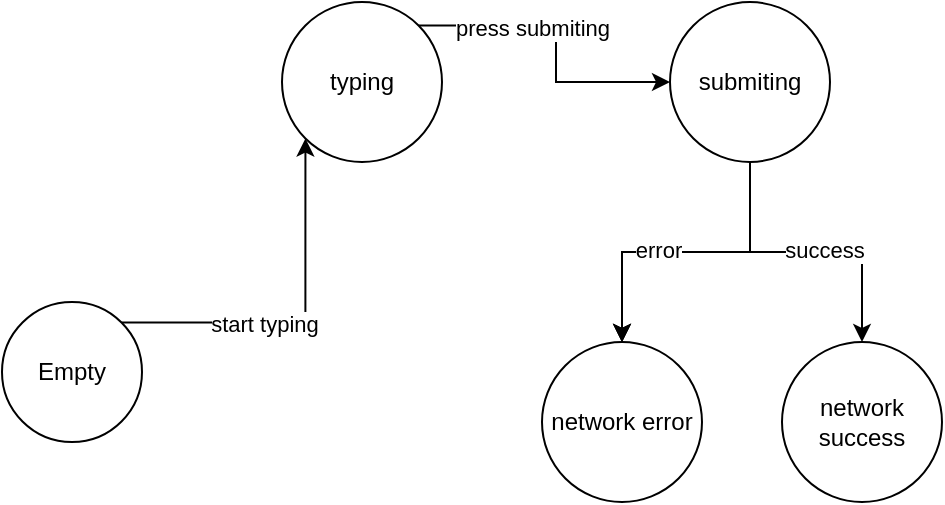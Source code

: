 <mxfile version="24.2.1" type="github">
  <diagram name="第 1 页" id="q0DHHWirGpwLkARtyI7e">
    <mxGraphModel dx="1434" dy="786" grid="1" gridSize="10" guides="1" tooltips="1" connect="1" arrows="1" fold="1" page="1" pageScale="1" pageWidth="827" pageHeight="1169" math="0" shadow="0">
      <root>
        <mxCell id="0" />
        <mxCell id="1" parent="0" />
        <mxCell id="DM-m54OMQ-4MD9uWBCBm-6" style="edgeStyle=orthogonalEdgeStyle;rounded=0;orthogonalLoop=1;jettySize=auto;html=1;exitX=1;exitY=0;exitDx=0;exitDy=0;entryX=0;entryY=1;entryDx=0;entryDy=0;" edge="1" parent="1" source="DM-m54OMQ-4MD9uWBCBm-1" target="DM-m54OMQ-4MD9uWBCBm-2">
          <mxGeometry relative="1" as="geometry" />
        </mxCell>
        <mxCell id="DM-m54OMQ-4MD9uWBCBm-7" value="start typing" style="edgeLabel;html=1;align=center;verticalAlign=middle;resizable=0;points=[];" vertex="1" connectable="0" parent="DM-m54OMQ-4MD9uWBCBm-6">
          <mxGeometry x="-0.225" relative="1" as="geometry">
            <mxPoint as="offset" />
          </mxGeometry>
        </mxCell>
        <mxCell id="DM-m54OMQ-4MD9uWBCBm-1" value="Empty" style="ellipse;whiteSpace=wrap;html=1;aspect=fixed;" vertex="1" parent="1">
          <mxGeometry x="80" y="340" width="70" height="70" as="geometry" />
        </mxCell>
        <mxCell id="DM-m54OMQ-4MD9uWBCBm-9" style="edgeStyle=orthogonalEdgeStyle;rounded=0;orthogonalLoop=1;jettySize=auto;html=1;exitX=1;exitY=0;exitDx=0;exitDy=0;" edge="1" parent="1" source="DM-m54OMQ-4MD9uWBCBm-2" target="DM-m54OMQ-4MD9uWBCBm-8">
          <mxGeometry relative="1" as="geometry" />
        </mxCell>
        <mxCell id="DM-m54OMQ-4MD9uWBCBm-10" value="press submiting" style="edgeLabel;html=1;align=center;verticalAlign=middle;resizable=0;points=[];" vertex="1" connectable="0" parent="DM-m54OMQ-4MD9uWBCBm-9">
          <mxGeometry x="-0.264" y="-1" relative="1" as="geometry">
            <mxPoint as="offset" />
          </mxGeometry>
        </mxCell>
        <mxCell id="DM-m54OMQ-4MD9uWBCBm-2" value="typing" style="ellipse;whiteSpace=wrap;html=1;aspect=fixed;" vertex="1" parent="1">
          <mxGeometry x="220" y="190" width="80" height="80" as="geometry" />
        </mxCell>
        <mxCell id="DM-m54OMQ-4MD9uWBCBm-12" value="" style="edgeStyle=orthogonalEdgeStyle;rounded=0;orthogonalLoop=1;jettySize=auto;html=1;" edge="1" parent="1" source="DM-m54OMQ-4MD9uWBCBm-8" target="DM-m54OMQ-4MD9uWBCBm-11">
          <mxGeometry relative="1" as="geometry" />
        </mxCell>
        <mxCell id="DM-m54OMQ-4MD9uWBCBm-13" value="" style="edgeStyle=orthogonalEdgeStyle;rounded=0;orthogonalLoop=1;jettySize=auto;html=1;" edge="1" parent="1" source="DM-m54OMQ-4MD9uWBCBm-8" target="DM-m54OMQ-4MD9uWBCBm-11">
          <mxGeometry relative="1" as="geometry" />
        </mxCell>
        <mxCell id="DM-m54OMQ-4MD9uWBCBm-14" value="" style="edgeStyle=orthogonalEdgeStyle;rounded=0;orthogonalLoop=1;jettySize=auto;html=1;" edge="1" parent="1" source="DM-m54OMQ-4MD9uWBCBm-8" target="DM-m54OMQ-4MD9uWBCBm-11">
          <mxGeometry relative="1" as="geometry" />
        </mxCell>
        <mxCell id="DM-m54OMQ-4MD9uWBCBm-17" value="error" style="edgeLabel;html=1;align=center;verticalAlign=middle;resizable=0;points=[];" vertex="1" connectable="0" parent="DM-m54OMQ-4MD9uWBCBm-14">
          <mxGeometry x="0.182" y="-1" relative="1" as="geometry">
            <mxPoint as="offset" />
          </mxGeometry>
        </mxCell>
        <mxCell id="DM-m54OMQ-4MD9uWBCBm-16" value="" style="edgeStyle=orthogonalEdgeStyle;rounded=0;orthogonalLoop=1;jettySize=auto;html=1;" edge="1" parent="1" source="DM-m54OMQ-4MD9uWBCBm-8" target="DM-m54OMQ-4MD9uWBCBm-15">
          <mxGeometry relative="1" as="geometry" />
        </mxCell>
        <mxCell id="DM-m54OMQ-4MD9uWBCBm-18" value="success" style="edgeLabel;html=1;align=center;verticalAlign=middle;resizable=0;points=[];" vertex="1" connectable="0" parent="DM-m54OMQ-4MD9uWBCBm-16">
          <mxGeometry x="0.123" y="1" relative="1" as="geometry">
            <mxPoint as="offset" />
          </mxGeometry>
        </mxCell>
        <mxCell id="DM-m54OMQ-4MD9uWBCBm-8" value="submiting" style="ellipse;whiteSpace=wrap;html=1;aspect=fixed;" vertex="1" parent="1">
          <mxGeometry x="414" y="190" width="80" height="80" as="geometry" />
        </mxCell>
        <mxCell id="DM-m54OMQ-4MD9uWBCBm-11" value="network error" style="ellipse;whiteSpace=wrap;html=1;aspect=fixed;" vertex="1" parent="1">
          <mxGeometry x="350" y="360" width="80" height="80" as="geometry" />
        </mxCell>
        <mxCell id="DM-m54OMQ-4MD9uWBCBm-15" value="network success" style="ellipse;whiteSpace=wrap;html=1;" vertex="1" parent="1">
          <mxGeometry x="470" y="360" width="80" height="80" as="geometry" />
        </mxCell>
      </root>
    </mxGraphModel>
  </diagram>
</mxfile>
